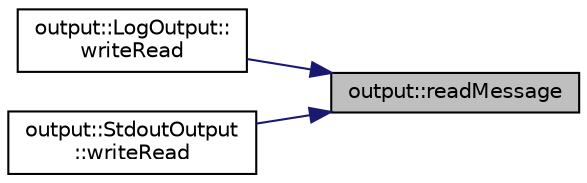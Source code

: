 digraph "output::readMessage"
{
 // LATEX_PDF_SIZE
  edge [fontname="Helvetica",fontsize="10",labelfontname="Helvetica",labelfontsize="10"];
  node [fontname="Helvetica",fontsize="10",shape=record];
  rankdir="RL";
  Node1 [label="output::readMessage",height=0.2,width=0.4,color="black", fillcolor="grey75", style="filled", fontcolor="black",tooltip="Message to inform about reading a file."];
  Node1 -> Node2 [dir="back",color="midnightblue",fontsize="10",style="solid",fontname="Helvetica"];
  Node2 [label="output::LogOutput::\lwriteRead",height=0.2,width=0.4,color="black", fillcolor="white", style="filled",URL="$classoutput_1_1LogOutput.html#ab1885652b0e0ccf421f0c587b21465a4",tooltip="write a message to inform about starting to read a file"];
  Node1 -> Node3 [dir="back",color="midnightblue",fontsize="10",style="solid",fontname="Helvetica"];
  Node3 [label="output::StdoutOutput\l::writeRead",height=0.2,width=0.4,color="black", fillcolor="white", style="filled",URL="$classoutput_1_1StdoutOutput.html#a19b9700c5ca6056430ef2031bb3d11b1",tooltip="write a message to the stdout to inform about the start of reading a file"];
}
